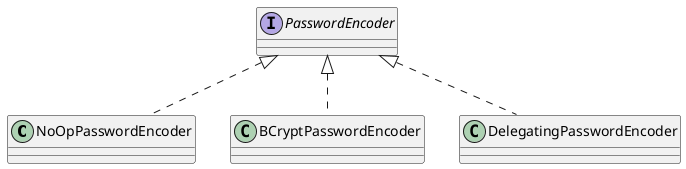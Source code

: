 @startuml
'https://plantuml.com/class-diagram

class NoOpPasswordEncoder
class BCryptPasswordEncoder
class DelegatingPasswordEncoder
interface PasswordEncoder


PasswordEncoder <|.. NoOpPasswordEncoder
PasswordEncoder <|.. BCryptPasswordEncoder
PasswordEncoder <|.. DelegatingPasswordEncoder


@enduml